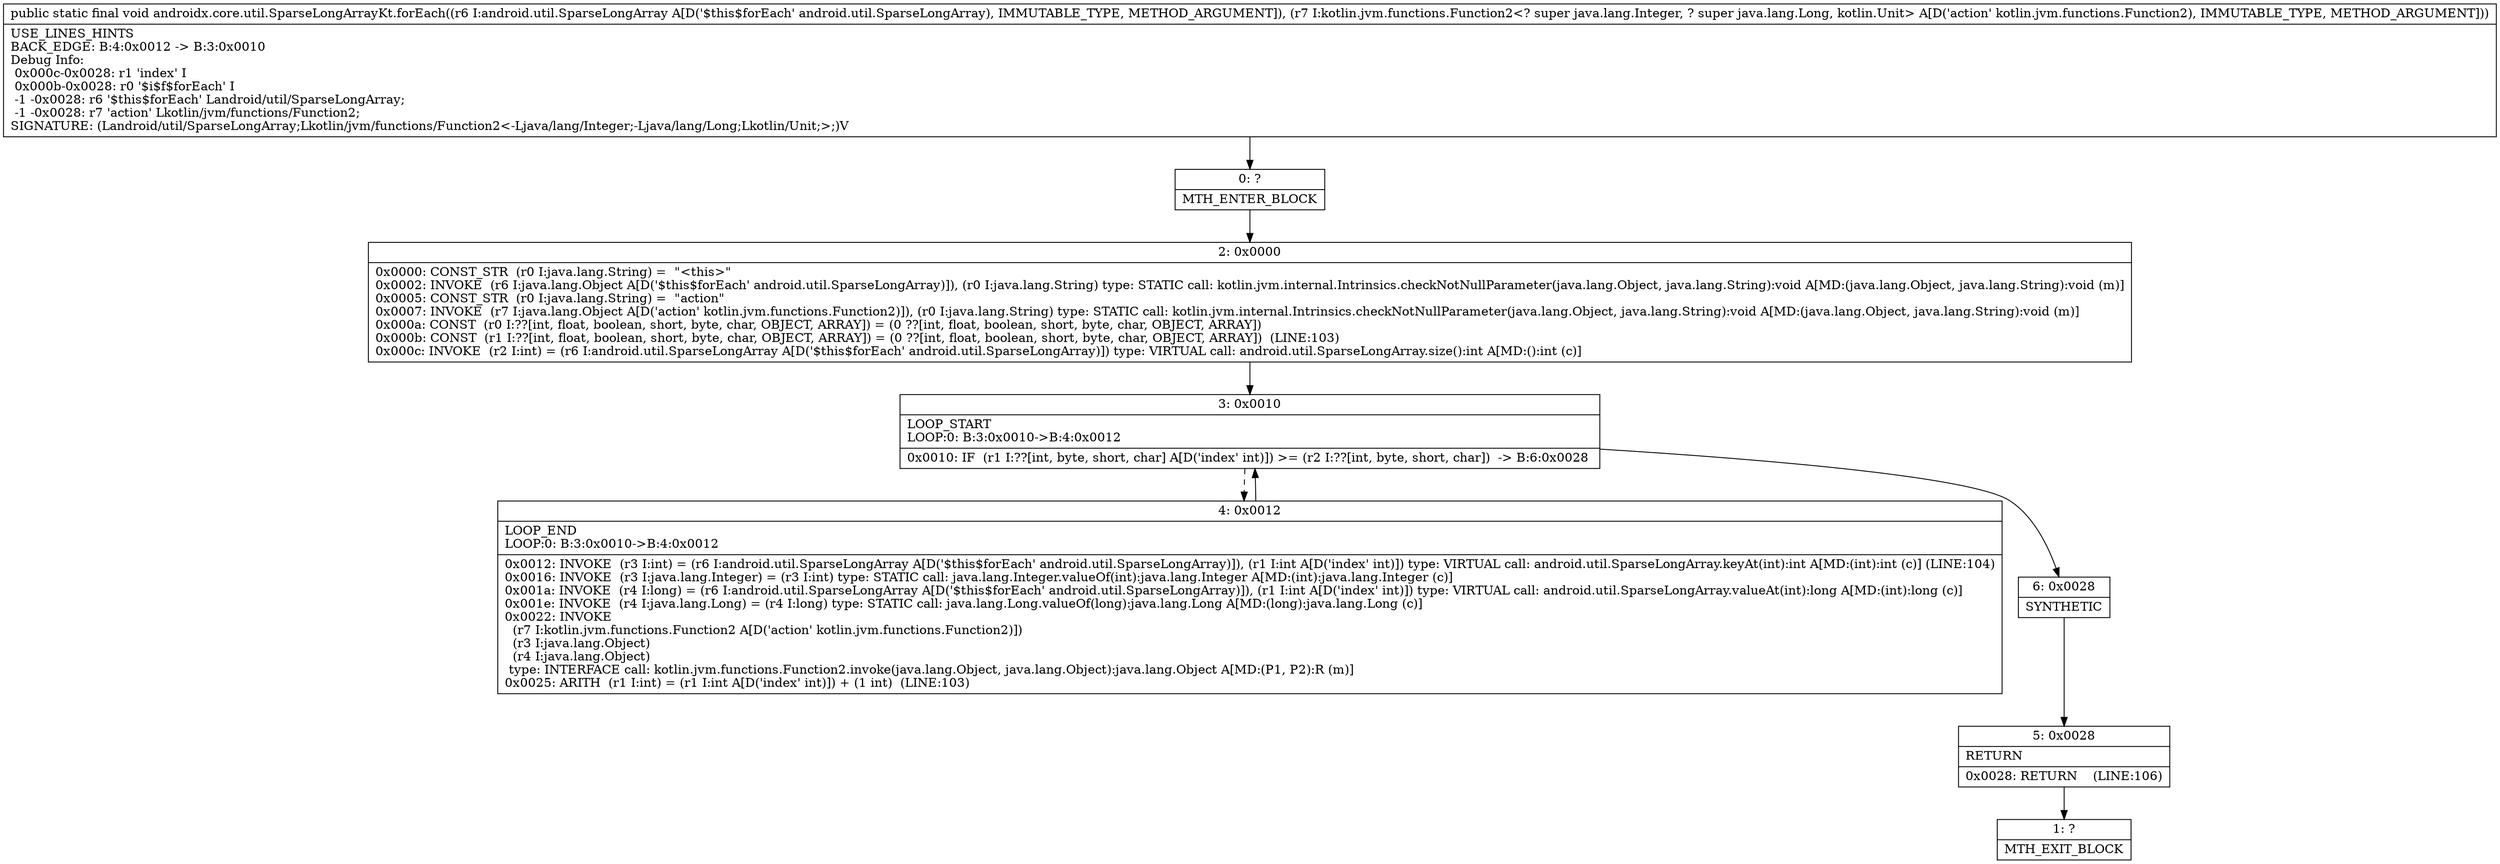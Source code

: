 digraph "CFG forandroidx.core.util.SparseLongArrayKt.forEach(Landroid\/util\/SparseLongArray;Lkotlin\/jvm\/functions\/Function2;)V" {
Node_0 [shape=record,label="{0\:\ ?|MTH_ENTER_BLOCK\l}"];
Node_2 [shape=record,label="{2\:\ 0x0000|0x0000: CONST_STR  (r0 I:java.lang.String) =  \"\<this\>\" \l0x0002: INVOKE  (r6 I:java.lang.Object A[D('$this$forEach' android.util.SparseLongArray)]), (r0 I:java.lang.String) type: STATIC call: kotlin.jvm.internal.Intrinsics.checkNotNullParameter(java.lang.Object, java.lang.String):void A[MD:(java.lang.Object, java.lang.String):void (m)]\l0x0005: CONST_STR  (r0 I:java.lang.String) =  \"action\" \l0x0007: INVOKE  (r7 I:java.lang.Object A[D('action' kotlin.jvm.functions.Function2)]), (r0 I:java.lang.String) type: STATIC call: kotlin.jvm.internal.Intrinsics.checkNotNullParameter(java.lang.Object, java.lang.String):void A[MD:(java.lang.Object, java.lang.String):void (m)]\l0x000a: CONST  (r0 I:??[int, float, boolean, short, byte, char, OBJECT, ARRAY]) = (0 ??[int, float, boolean, short, byte, char, OBJECT, ARRAY]) \l0x000b: CONST  (r1 I:??[int, float, boolean, short, byte, char, OBJECT, ARRAY]) = (0 ??[int, float, boolean, short, byte, char, OBJECT, ARRAY])  (LINE:103)\l0x000c: INVOKE  (r2 I:int) = (r6 I:android.util.SparseLongArray A[D('$this$forEach' android.util.SparseLongArray)]) type: VIRTUAL call: android.util.SparseLongArray.size():int A[MD:():int (c)]\l}"];
Node_3 [shape=record,label="{3\:\ 0x0010|LOOP_START\lLOOP:0: B:3:0x0010\-\>B:4:0x0012\l|0x0010: IF  (r1 I:??[int, byte, short, char] A[D('index' int)]) \>= (r2 I:??[int, byte, short, char])  \-\> B:6:0x0028 \l}"];
Node_4 [shape=record,label="{4\:\ 0x0012|LOOP_END\lLOOP:0: B:3:0x0010\-\>B:4:0x0012\l|0x0012: INVOKE  (r3 I:int) = (r6 I:android.util.SparseLongArray A[D('$this$forEach' android.util.SparseLongArray)]), (r1 I:int A[D('index' int)]) type: VIRTUAL call: android.util.SparseLongArray.keyAt(int):int A[MD:(int):int (c)] (LINE:104)\l0x0016: INVOKE  (r3 I:java.lang.Integer) = (r3 I:int) type: STATIC call: java.lang.Integer.valueOf(int):java.lang.Integer A[MD:(int):java.lang.Integer (c)]\l0x001a: INVOKE  (r4 I:long) = (r6 I:android.util.SparseLongArray A[D('$this$forEach' android.util.SparseLongArray)]), (r1 I:int A[D('index' int)]) type: VIRTUAL call: android.util.SparseLongArray.valueAt(int):long A[MD:(int):long (c)]\l0x001e: INVOKE  (r4 I:java.lang.Long) = (r4 I:long) type: STATIC call: java.lang.Long.valueOf(long):java.lang.Long A[MD:(long):java.lang.Long (c)]\l0x0022: INVOKE  \l  (r7 I:kotlin.jvm.functions.Function2 A[D('action' kotlin.jvm.functions.Function2)])\l  (r3 I:java.lang.Object)\l  (r4 I:java.lang.Object)\l type: INTERFACE call: kotlin.jvm.functions.Function2.invoke(java.lang.Object, java.lang.Object):java.lang.Object A[MD:(P1, P2):R (m)]\l0x0025: ARITH  (r1 I:int) = (r1 I:int A[D('index' int)]) + (1 int)  (LINE:103)\l}"];
Node_6 [shape=record,label="{6\:\ 0x0028|SYNTHETIC\l}"];
Node_5 [shape=record,label="{5\:\ 0x0028|RETURN\l|0x0028: RETURN    (LINE:106)\l}"];
Node_1 [shape=record,label="{1\:\ ?|MTH_EXIT_BLOCK\l}"];
MethodNode[shape=record,label="{public static final void androidx.core.util.SparseLongArrayKt.forEach((r6 I:android.util.SparseLongArray A[D('$this$forEach' android.util.SparseLongArray), IMMUTABLE_TYPE, METHOD_ARGUMENT]), (r7 I:kotlin.jvm.functions.Function2\<? super java.lang.Integer, ? super java.lang.Long, kotlin.Unit\> A[D('action' kotlin.jvm.functions.Function2), IMMUTABLE_TYPE, METHOD_ARGUMENT]))  | USE_LINES_HINTS\lBACK_EDGE: B:4:0x0012 \-\> B:3:0x0010\lDebug Info:\l  0x000c\-0x0028: r1 'index' I\l  0x000b\-0x0028: r0 '$i$f$forEach' I\l  \-1 \-0x0028: r6 '$this$forEach' Landroid\/util\/SparseLongArray;\l  \-1 \-0x0028: r7 'action' Lkotlin\/jvm\/functions\/Function2;\lSIGNATURE: (Landroid\/util\/SparseLongArray;Lkotlin\/jvm\/functions\/Function2\<\-Ljava\/lang\/Integer;\-Ljava\/lang\/Long;Lkotlin\/Unit;\>;)V\l}"];
MethodNode -> Node_0;Node_0 -> Node_2;
Node_2 -> Node_3;
Node_3 -> Node_4[style=dashed];
Node_3 -> Node_6;
Node_4 -> Node_3;
Node_6 -> Node_5;
Node_5 -> Node_1;
}


